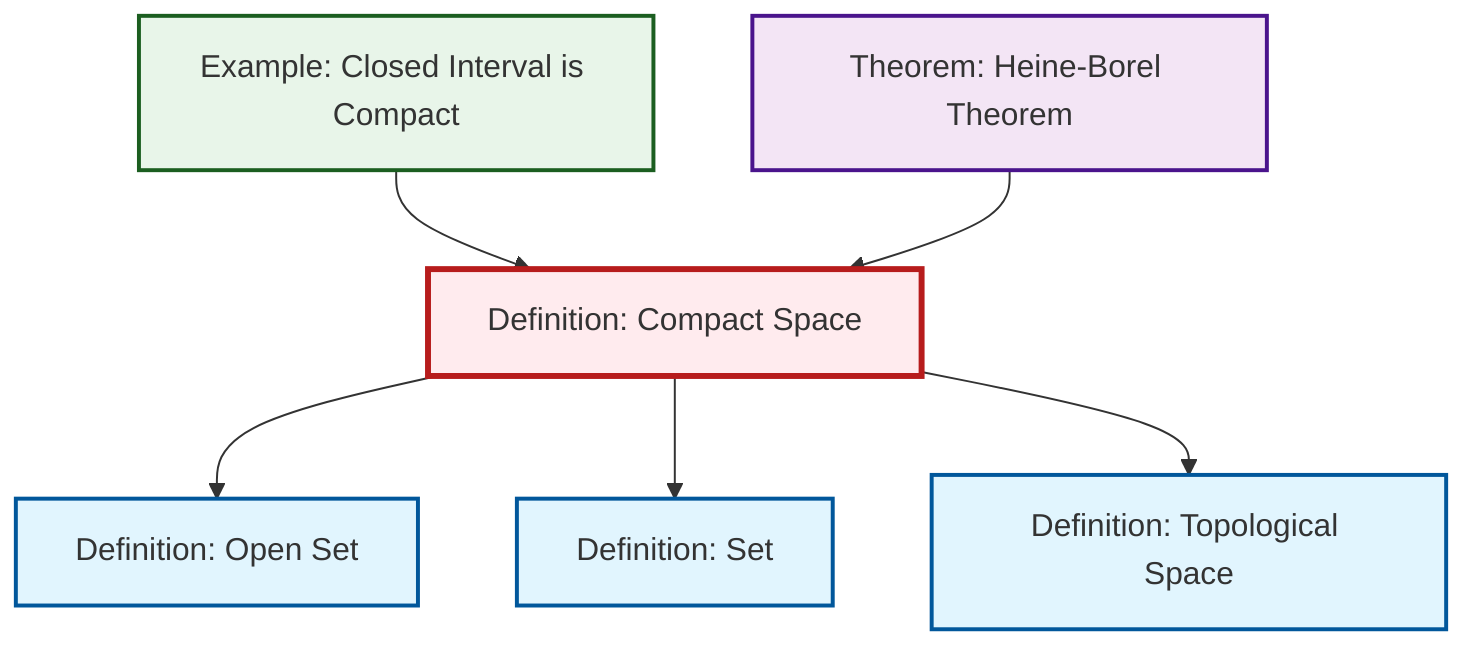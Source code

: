 graph TD
    classDef definition fill:#e1f5fe,stroke:#01579b,stroke-width:2px
    classDef theorem fill:#f3e5f5,stroke:#4a148c,stroke-width:2px
    classDef axiom fill:#fff3e0,stroke:#e65100,stroke-width:2px
    classDef example fill:#e8f5e9,stroke:#1b5e20,stroke-width:2px
    classDef current fill:#ffebee,stroke:#b71c1c,stroke-width:3px
    def-open-set["Definition: Open Set"]:::definition
    thm-heine-borel["Theorem: Heine-Borel Theorem"]:::theorem
    def-compact["Definition: Compact Space"]:::definition
    def-topological-space["Definition: Topological Space"]:::definition
    ex-closed-interval-compact["Example: Closed Interval is Compact"]:::example
    def-set["Definition: Set"]:::definition
    ex-closed-interval-compact --> def-compact
    thm-heine-borel --> def-compact
    def-compact --> def-open-set
    def-compact --> def-set
    def-compact --> def-topological-space
    class def-compact current